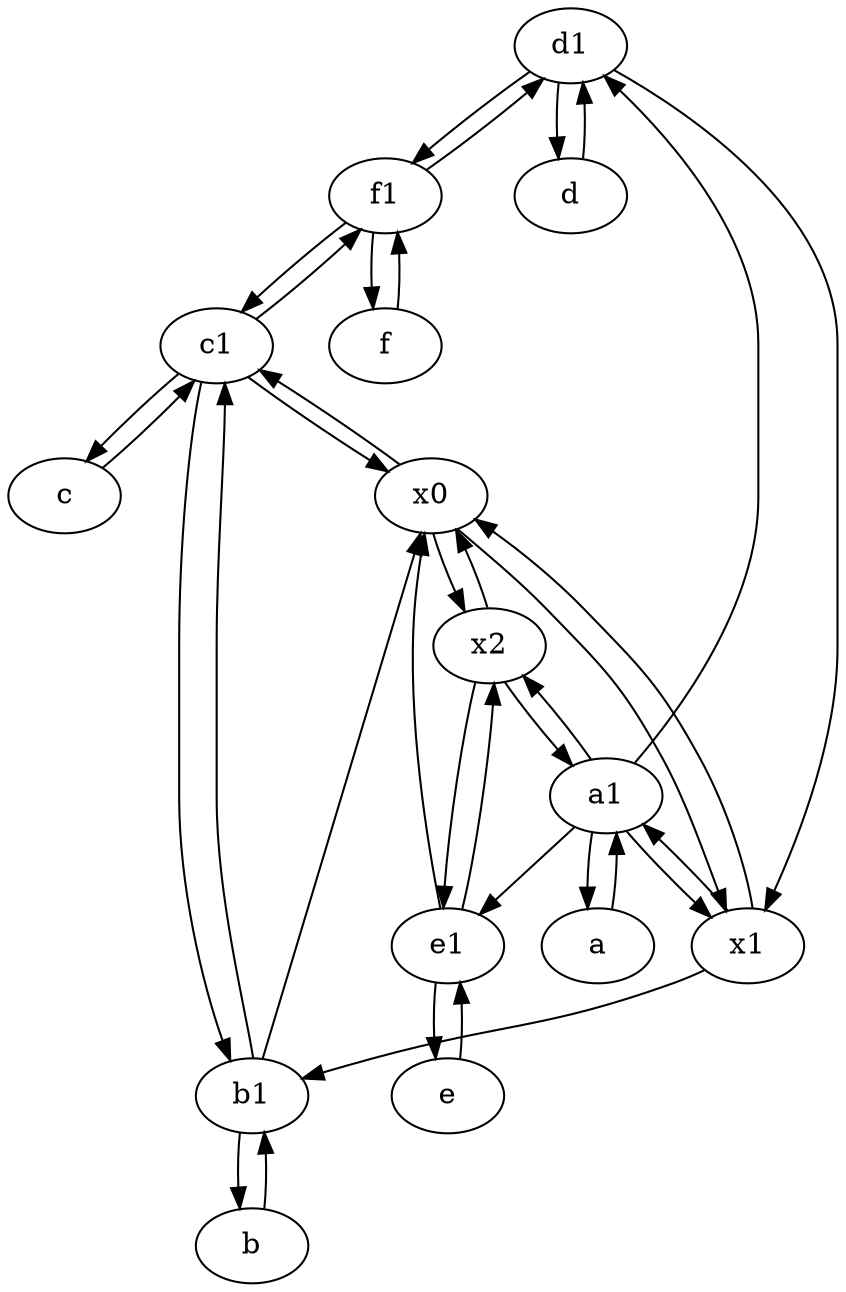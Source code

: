 digraph  {
	d1 [pos="25,30!"];
	f1;
	x2;
	x0;
	a1 [pos="40,15!"];
	c1 [pos="30,15!"];
	b1 [pos="45,20!"];
	d [pos="20,30!"];
	e [pos="30,50!"];
	f [pos="15,45!"];
	e1 [pos="25,45!"];
	x1;
	c [pos="20,10!"];
	a [pos="40,10!"];
	b [pos="50,20!"];
	a1 -> x2;
	a1 -> a;
	e -> e1;
	d -> d1;
	x2 -> a1;
	a1 -> e1;
	d1 -> x1;
	x1 -> x0;
	a1 -> x1;
	e1 -> x0;
	x1 -> b1;
	x0 -> c1;
	f1 -> f;
	a -> a1;
	x2 -> x0;
	x0 -> x2;
	b1 -> c1;
	c1 -> b1;
	f1 -> d1;
	c1 -> f1;
	d1 -> f1;
	c1 -> x0;
	b -> b1;
	f -> f1;
	c -> c1;
	e1 -> e;
	e1 -> x2;
	a1 -> d1;
	f1 -> c1;
	d1 -> d;
	b1 -> b;
	c1 -> c;
	x2 -> e1;
	x1 -> a1;
	x0 -> x1;
	b1 -> x0;

	}